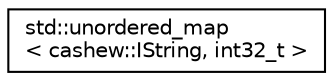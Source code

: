 digraph "Graphical Class Hierarchy"
{
  edge [fontname="Helvetica",fontsize="10",labelfontname="Helvetica",labelfontsize="10"];
  node [fontname="Helvetica",fontsize="10",shape=record];
  rankdir="LR";
  Node0 [label="std::unordered_map\l\< cashew::IString, int32_t \>",height=0.2,width=0.4,color="black", fillcolor="white", style="filled",URL="$classstd_1_1unordered__map.html"];
}
